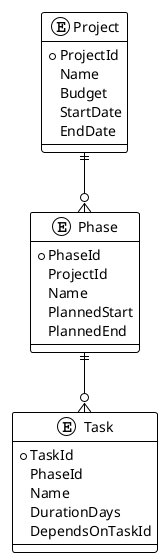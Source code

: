 ﻿@startuml
!theme plain
entity "Project" as Project {
  + ProjectId
  Name
  Budget
  StartDate
  EndDate
}
entity "Phase" as Phase {
  + PhaseId
  ProjectId
  Name
  PlannedStart
  PlannedEnd
}
entity "Task" as Task {
  + TaskId
  PhaseId
  Name
  DurationDays
  DependsOnTaskId
}
Project ||--o{ Phase
Phase ||--o{ Task
@enduml
